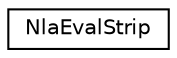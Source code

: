 digraph G
{
  edge [fontname="Helvetica",fontsize="10",labelfontname="Helvetica",labelfontsize="10"];
  node [fontname="Helvetica",fontsize="10",shape=record];
  rankdir=LR;
  Node1 [label="NlaEvalStrip",height=0.2,width=0.4,color="black", fillcolor="white", style="filled",URL="$dd/dec/structNlaEvalStrip.html"];
}
